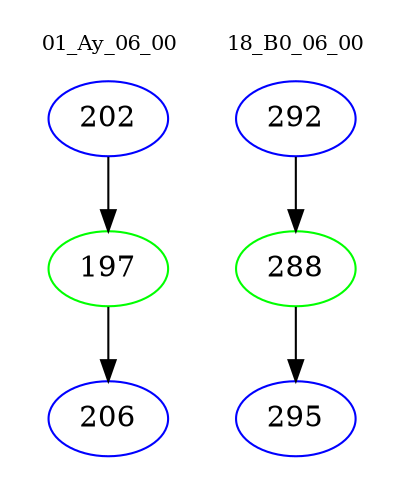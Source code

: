 digraph{
subgraph cluster_0 {
color = white
label = "01_Ay_06_00";
fontsize=10;
T0_202 [label="202", color="blue"]
T0_202 -> T0_197 [color="black"]
T0_197 [label="197", color="green"]
T0_197 -> T0_206 [color="black"]
T0_206 [label="206", color="blue"]
}
subgraph cluster_1 {
color = white
label = "18_B0_06_00";
fontsize=10;
T1_292 [label="292", color="blue"]
T1_292 -> T1_288 [color="black"]
T1_288 [label="288", color="green"]
T1_288 -> T1_295 [color="black"]
T1_295 [label="295", color="blue"]
}
}
